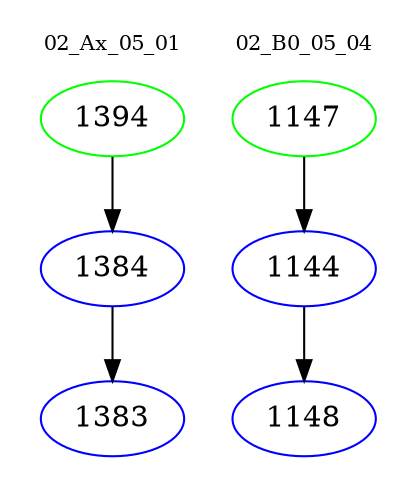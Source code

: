 digraph{
subgraph cluster_0 {
color = white
label = "02_Ax_05_01";
fontsize=10;
T0_1394 [label="1394", color="green"]
T0_1394 -> T0_1384 [color="black"]
T0_1384 [label="1384", color="blue"]
T0_1384 -> T0_1383 [color="black"]
T0_1383 [label="1383", color="blue"]
}
subgraph cluster_1 {
color = white
label = "02_B0_05_04";
fontsize=10;
T1_1147 [label="1147", color="green"]
T1_1147 -> T1_1144 [color="black"]
T1_1144 [label="1144", color="blue"]
T1_1144 -> T1_1148 [color="black"]
T1_1148 [label="1148", color="blue"]
}
}
